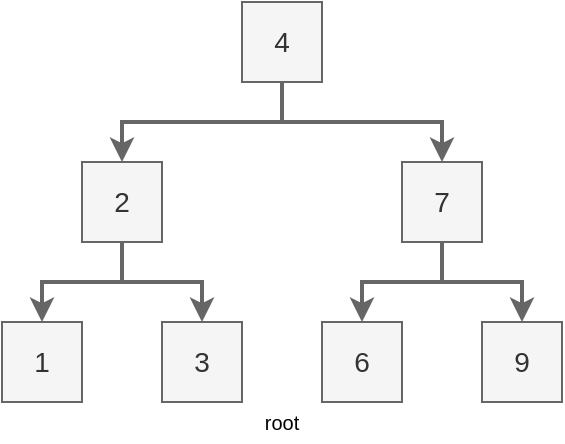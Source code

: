 <mxfile version="26.0.16" pages="3">
  <diagram name="1" id="raGk_D8FTLXwgUmbc4jt">
    <mxGraphModel dx="1430" dy="849" grid="1" gridSize="10" guides="1" tooltips="1" connect="1" arrows="1" fold="1" page="1" pageScale="1" pageWidth="360" pageHeight="300" math="0" shadow="0">
      <root>
        <mxCell id="0" />
        <mxCell id="1" parent="0" />
        <mxCell id="jTd84X1G22GfpIwI3Wmg-1" style="edgeStyle=orthogonalEdgeStyle;rounded=0;orthogonalLoop=1;jettySize=auto;html=1;exitX=0.5;exitY=1;exitDx=0;exitDy=0;entryX=0.5;entryY=0;entryDx=0;entryDy=0;fillColor=#f5f5f5;strokeColor=#666666;strokeWidth=2;" parent="1" source="zCmTgFsGxIaxcytd8qIg-1" target="zCmTgFsGxIaxcytd8qIg-2" edge="1">
          <mxGeometry relative="1" as="geometry" />
        </mxCell>
        <mxCell id="zCmTgFsGxIaxcytd8qIg-1" value="4" style="text;html=1;align=center;verticalAlign=middle;whiteSpace=wrap;rounded=0;fillColor=#f5f5f5;strokeColor=#666666;fontSize=14;fontColor=#333333;" parent="1" vertex="1">
          <mxGeometry x="160" y="40" width="40" height="40" as="geometry" />
        </mxCell>
        <mxCell id="zCmTgFsGxIaxcytd8qIg-2" value="2" style="text;html=1;align=center;verticalAlign=middle;whiteSpace=wrap;rounded=0;fillColor=#f5f5f5;strokeColor=#666666;fontSize=14;fontColor=#333333;" parent="1" vertex="1">
          <mxGeometry x="80" y="120" width="40" height="40" as="geometry" />
        </mxCell>
        <mxCell id="AQBsLTuEEX6UYwU5JBV7-1" value="root" style="text;html=1;align=center;verticalAlign=middle;whiteSpace=wrap;rounded=0;fontSize=10;" parent="1" vertex="1">
          <mxGeometry x="40" y="240" width="280" height="20" as="geometry" />
        </mxCell>
        <mxCell id="E9gE2jjxxqpunMG1cZJe-3" value="1" style="text;html=1;align=center;verticalAlign=middle;whiteSpace=wrap;rounded=0;fillColor=#f5f5f5;strokeColor=#666666;fontSize=14;fontColor=#333333;" vertex="1" parent="1">
          <mxGeometry x="40" y="200" width="40" height="40" as="geometry" />
        </mxCell>
        <mxCell id="E9gE2jjxxqpunMG1cZJe-4" style="edgeStyle=orthogonalEdgeStyle;rounded=0;orthogonalLoop=1;jettySize=auto;html=1;exitX=0.5;exitY=1;exitDx=0;exitDy=0;entryX=0.5;entryY=0;entryDx=0;entryDy=0;fillColor=#f5f5f5;strokeColor=#666666;strokeWidth=2;" edge="1" parent="1" source="zCmTgFsGxIaxcytd8qIg-2" target="E9gE2jjxxqpunMG1cZJe-3">
          <mxGeometry relative="1" as="geometry">
            <mxPoint x="150" y="90" as="sourcePoint" />
            <mxPoint x="110" y="130" as="targetPoint" />
          </mxGeometry>
        </mxCell>
        <mxCell id="E9gE2jjxxqpunMG1cZJe-5" value="3" style="text;html=1;align=center;verticalAlign=middle;whiteSpace=wrap;rounded=0;fillColor=#f5f5f5;strokeColor=#666666;fontSize=14;fontColor=#333333;" vertex="1" parent="1">
          <mxGeometry x="120" y="200" width="40" height="40" as="geometry" />
        </mxCell>
        <mxCell id="E9gE2jjxxqpunMG1cZJe-7" style="edgeStyle=orthogonalEdgeStyle;rounded=0;orthogonalLoop=1;jettySize=auto;html=1;exitX=0.5;exitY=1;exitDx=0;exitDy=0;entryX=0.5;entryY=0;entryDx=0;entryDy=0;fillColor=#f5f5f5;strokeColor=#666666;strokeWidth=2;" edge="1" parent="1" source="zCmTgFsGxIaxcytd8qIg-2" target="E9gE2jjxxqpunMG1cZJe-5">
          <mxGeometry relative="1" as="geometry">
            <mxPoint x="110" y="170" as="sourcePoint" />
            <mxPoint x="70" y="210" as="targetPoint" />
          </mxGeometry>
        </mxCell>
        <mxCell id="E9gE2jjxxqpunMG1cZJe-8" value="7" style="text;html=1;align=center;verticalAlign=middle;whiteSpace=wrap;rounded=0;fillColor=#f5f5f5;strokeColor=#666666;fontSize=14;fontColor=#333333;" vertex="1" parent="1">
          <mxGeometry x="240" y="120" width="40" height="40" as="geometry" />
        </mxCell>
        <mxCell id="E9gE2jjxxqpunMG1cZJe-9" value="6" style="text;html=1;align=center;verticalAlign=middle;whiteSpace=wrap;rounded=0;fillColor=#f5f5f5;strokeColor=#666666;fontSize=14;fontColor=#333333;" vertex="1" parent="1">
          <mxGeometry x="200" y="200" width="40" height="40" as="geometry" />
        </mxCell>
        <mxCell id="E9gE2jjxxqpunMG1cZJe-10" style="edgeStyle=orthogonalEdgeStyle;rounded=0;orthogonalLoop=1;jettySize=auto;html=1;exitX=0.5;exitY=1;exitDx=0;exitDy=0;entryX=0.5;entryY=0;entryDx=0;entryDy=0;fillColor=#f5f5f5;strokeColor=#666666;strokeWidth=2;" edge="1" parent="1" source="E9gE2jjxxqpunMG1cZJe-8" target="E9gE2jjxxqpunMG1cZJe-9">
          <mxGeometry relative="1" as="geometry">
            <mxPoint x="310" y="90" as="sourcePoint" />
            <mxPoint x="270" y="130" as="targetPoint" />
          </mxGeometry>
        </mxCell>
        <mxCell id="E9gE2jjxxqpunMG1cZJe-11" value="9" style="text;html=1;align=center;verticalAlign=middle;whiteSpace=wrap;rounded=0;fillColor=#f5f5f5;strokeColor=#666666;fontSize=14;fontColor=#333333;" vertex="1" parent="1">
          <mxGeometry x="280" y="200" width="40" height="40" as="geometry" />
        </mxCell>
        <mxCell id="E9gE2jjxxqpunMG1cZJe-12" style="edgeStyle=orthogonalEdgeStyle;rounded=0;orthogonalLoop=1;jettySize=auto;html=1;exitX=0.5;exitY=1;exitDx=0;exitDy=0;entryX=0.5;entryY=0;entryDx=0;entryDy=0;fillColor=#f5f5f5;strokeColor=#666666;strokeWidth=2;" edge="1" parent="1" source="E9gE2jjxxqpunMG1cZJe-8" target="E9gE2jjxxqpunMG1cZJe-11">
          <mxGeometry relative="1" as="geometry">
            <mxPoint x="270" y="170" as="sourcePoint" />
            <mxPoint x="230" y="210" as="targetPoint" />
          </mxGeometry>
        </mxCell>
        <mxCell id="E9gE2jjxxqpunMG1cZJe-13" style="edgeStyle=orthogonalEdgeStyle;rounded=0;orthogonalLoop=1;jettySize=auto;html=1;exitX=0.5;exitY=1;exitDx=0;exitDy=0;entryX=0.5;entryY=0;entryDx=0;entryDy=0;fillColor=#f5f5f5;strokeColor=#666666;strokeWidth=2;" edge="1" parent="1" source="zCmTgFsGxIaxcytd8qIg-1" target="E9gE2jjxxqpunMG1cZJe-8">
          <mxGeometry relative="1" as="geometry">
            <mxPoint x="190" y="90" as="sourcePoint" />
            <mxPoint x="110" y="130" as="targetPoint" />
          </mxGeometry>
        </mxCell>
      </root>
    </mxGraphModel>
  </diagram>
  <diagram name="2" id="0tGYRLF1TkrBgiiaX9UF">
    <mxGraphModel dx="830" dy="492" grid="1" gridSize="10" guides="1" tooltips="1" connect="1" arrows="1" fold="1" page="1" pageScale="1" pageWidth="360" pageHeight="300" math="0" shadow="0">
      <root>
        <mxCell id="UrXjtaEe-T122VVHpTyC-0" />
        <mxCell id="UrXjtaEe-T122VVHpTyC-1" parent="UrXjtaEe-T122VVHpTyC-0" />
        <mxCell id="UrXjtaEe-T122VVHpTyC-2" style="edgeStyle=orthogonalEdgeStyle;rounded=0;orthogonalLoop=1;jettySize=auto;html=1;exitX=0.5;exitY=1;exitDx=0;exitDy=0;entryX=0.5;entryY=0;entryDx=0;entryDy=0;fillColor=#f5f5f5;strokeColor=#666666;strokeWidth=2;" edge="1" parent="UrXjtaEe-T122VVHpTyC-1" source="UrXjtaEe-T122VVHpTyC-3" target="UrXjtaEe-T122VVHpTyC-4">
          <mxGeometry relative="1" as="geometry" />
        </mxCell>
        <mxCell id="UrXjtaEe-T122VVHpTyC-3" value="4" style="text;html=1;align=center;verticalAlign=middle;whiteSpace=wrap;rounded=0;fillColor=#f5f5f5;strokeColor=#666666;fontSize=14;fontColor=#333333;" vertex="1" parent="UrXjtaEe-T122VVHpTyC-1">
          <mxGeometry x="160" y="40" width="40" height="40" as="geometry" />
        </mxCell>
        <mxCell id="UrXjtaEe-T122VVHpTyC-4" value="2" style="text;html=1;align=center;verticalAlign=middle;whiteSpace=wrap;rounded=0;fillColor=#f5f5f5;strokeColor=#666666;fontSize=14;fontColor=#333333;" vertex="1" parent="UrXjtaEe-T122VVHpTyC-1">
          <mxGeometry x="80" y="120" width="40" height="40" as="geometry" />
        </mxCell>
        <mxCell id="UrXjtaEe-T122VVHpTyC-5" value="root" style="text;html=1;align=center;verticalAlign=middle;whiteSpace=wrap;rounded=0;fontSize=10;" vertex="1" parent="UrXjtaEe-T122VVHpTyC-1">
          <mxGeometry x="40" y="240" width="280" height="20" as="geometry" />
        </mxCell>
        <mxCell id="UrXjtaEe-T122VVHpTyC-6" value="1" style="text;html=1;align=center;verticalAlign=middle;whiteSpace=wrap;rounded=0;fillColor=#d5e8d4;strokeColor=#82b366;fontSize=14;fontColor=#333333;" vertex="1" parent="UrXjtaEe-T122VVHpTyC-1">
          <mxGeometry x="120" y="200" width="40" height="40" as="geometry" />
        </mxCell>
        <mxCell id="UrXjtaEe-T122VVHpTyC-7" style="edgeStyle=orthogonalEdgeStyle;rounded=0;orthogonalLoop=1;jettySize=auto;html=1;exitX=0.5;exitY=1;exitDx=0;exitDy=0;entryX=0.5;entryY=0;entryDx=0;entryDy=0;fillColor=#f5f5f5;strokeColor=#666666;strokeWidth=2;" edge="1" parent="UrXjtaEe-T122VVHpTyC-1" source="UrXjtaEe-T122VVHpTyC-4" target="UrXjtaEe-T122VVHpTyC-6">
          <mxGeometry relative="1" as="geometry">
            <mxPoint x="150" y="90" as="sourcePoint" />
            <mxPoint x="110" y="130" as="targetPoint" />
          </mxGeometry>
        </mxCell>
        <mxCell id="UrXjtaEe-T122VVHpTyC-8" value="3" style="text;html=1;align=center;verticalAlign=middle;whiteSpace=wrap;rounded=0;fillColor=#dae8fc;strokeColor=#6c8ebf;fontSize=14;fontColor=#333333;" vertex="1" parent="UrXjtaEe-T122VVHpTyC-1">
          <mxGeometry x="40" y="200" width="40" height="40" as="geometry" />
        </mxCell>
        <mxCell id="UrXjtaEe-T122VVHpTyC-9" style="edgeStyle=orthogonalEdgeStyle;rounded=0;orthogonalLoop=1;jettySize=auto;html=1;exitX=0.5;exitY=1;exitDx=0;exitDy=0;entryX=0.5;entryY=0;entryDx=0;entryDy=0;fillColor=#f5f5f5;strokeColor=#666666;strokeWidth=2;" edge="1" parent="UrXjtaEe-T122VVHpTyC-1" source="UrXjtaEe-T122VVHpTyC-4" target="UrXjtaEe-T122VVHpTyC-8">
          <mxGeometry relative="1" as="geometry">
            <mxPoint x="110" y="170" as="sourcePoint" />
            <mxPoint x="70" y="210" as="targetPoint" />
          </mxGeometry>
        </mxCell>
        <mxCell id="UrXjtaEe-T122VVHpTyC-10" value="7" style="text;html=1;align=center;verticalAlign=middle;whiteSpace=wrap;rounded=0;fillColor=#f5f5f5;strokeColor=#666666;fontSize=14;fontColor=#333333;" vertex="1" parent="UrXjtaEe-T122VVHpTyC-1">
          <mxGeometry x="240" y="120" width="40" height="40" as="geometry" />
        </mxCell>
        <mxCell id="UrXjtaEe-T122VVHpTyC-11" value="6" style="text;html=1;align=center;verticalAlign=middle;whiteSpace=wrap;rounded=0;fillColor=#d5e8d4;strokeColor=#82b366;fontSize=14;fontColor=#333333;" vertex="1" parent="UrXjtaEe-T122VVHpTyC-1">
          <mxGeometry x="280" y="200" width="40" height="40" as="geometry" />
        </mxCell>
        <mxCell id="UrXjtaEe-T122VVHpTyC-12" style="edgeStyle=orthogonalEdgeStyle;rounded=0;orthogonalLoop=1;jettySize=auto;html=1;exitX=0.5;exitY=1;exitDx=0;exitDy=0;entryX=0.5;entryY=0;entryDx=0;entryDy=0;fillColor=#f5f5f5;strokeColor=#666666;strokeWidth=2;" edge="1" parent="UrXjtaEe-T122VVHpTyC-1" source="UrXjtaEe-T122VVHpTyC-10" target="UrXjtaEe-T122VVHpTyC-11">
          <mxGeometry relative="1" as="geometry">
            <mxPoint x="310" y="90" as="sourcePoint" />
            <mxPoint x="270" y="130" as="targetPoint" />
          </mxGeometry>
        </mxCell>
        <mxCell id="UrXjtaEe-T122VVHpTyC-13" value="9" style="text;html=1;align=center;verticalAlign=middle;whiteSpace=wrap;rounded=0;fillColor=#dae8fc;strokeColor=#6c8ebf;fontSize=14;fontColor=#333333;" vertex="1" parent="UrXjtaEe-T122VVHpTyC-1">
          <mxGeometry x="200" y="200" width="40" height="40" as="geometry" />
        </mxCell>
        <mxCell id="UrXjtaEe-T122VVHpTyC-14" style="edgeStyle=orthogonalEdgeStyle;rounded=0;orthogonalLoop=1;jettySize=auto;html=1;exitX=0.5;exitY=1;exitDx=0;exitDy=0;entryX=0.5;entryY=0;entryDx=0;entryDy=0;fillColor=#f5f5f5;strokeColor=#666666;strokeWidth=2;" edge="1" parent="UrXjtaEe-T122VVHpTyC-1" source="UrXjtaEe-T122VVHpTyC-10" target="UrXjtaEe-T122VVHpTyC-13">
          <mxGeometry relative="1" as="geometry">
            <mxPoint x="270" y="170" as="sourcePoint" />
            <mxPoint x="230" y="210" as="targetPoint" />
          </mxGeometry>
        </mxCell>
        <mxCell id="UrXjtaEe-T122VVHpTyC-15" style="edgeStyle=orthogonalEdgeStyle;rounded=0;orthogonalLoop=1;jettySize=auto;html=1;exitX=0.5;exitY=1;exitDx=0;exitDy=0;entryX=0.5;entryY=0;entryDx=0;entryDy=0;fillColor=#f5f5f5;strokeColor=#666666;strokeWidth=2;" edge="1" parent="UrXjtaEe-T122VVHpTyC-1" source="UrXjtaEe-T122VVHpTyC-3" target="UrXjtaEe-T122VVHpTyC-10">
          <mxGeometry relative="1" as="geometry">
            <mxPoint x="190" y="90" as="sourcePoint" />
            <mxPoint x="110" y="130" as="targetPoint" />
          </mxGeometry>
        </mxCell>
      </root>
    </mxGraphModel>
  </diagram>
  <diagram name="3" id="jfz3ccuEGsy5jU1UfAuq">
    <mxGraphModel dx="830" dy="492" grid="1" gridSize="10" guides="1" tooltips="1" connect="1" arrows="1" fold="1" page="1" pageScale="1" pageWidth="360" pageHeight="300" math="0" shadow="0">
      <root>
        <mxCell id="LWNOtdF4HL2L8jijT0dv-0" />
        <mxCell id="LWNOtdF4HL2L8jijT0dv-1" parent="LWNOtdF4HL2L8jijT0dv-0" />
        <mxCell id="LWNOtdF4HL2L8jijT0dv-2" style="edgeStyle=orthogonalEdgeStyle;rounded=0;orthogonalLoop=1;jettySize=auto;html=1;exitX=0.5;exitY=1;exitDx=0;exitDy=0;entryX=0.5;entryY=0;entryDx=0;entryDy=0;fillColor=#f5f5f5;strokeColor=#666666;strokeWidth=2;" edge="1" parent="LWNOtdF4HL2L8jijT0dv-1" source="LWNOtdF4HL2L8jijT0dv-3" target="LWNOtdF4HL2L8jijT0dv-4">
          <mxGeometry relative="1" as="geometry" />
        </mxCell>
        <mxCell id="LWNOtdF4HL2L8jijT0dv-3" value="4" style="text;html=1;align=center;verticalAlign=middle;whiteSpace=wrap;rounded=0;fillColor=#f5f5f5;strokeColor=#666666;fontSize=14;fontColor=#333333;" vertex="1" parent="LWNOtdF4HL2L8jijT0dv-1">
          <mxGeometry x="160" y="40" width="40" height="40" as="geometry" />
        </mxCell>
        <mxCell id="LWNOtdF4HL2L8jijT0dv-4" value="7" style="text;html=1;align=center;verticalAlign=middle;whiteSpace=wrap;rounded=0;fillColor=#dae8fc;strokeColor=#6c8ebf;fontSize=14;fontColor=#333333;" vertex="1" parent="LWNOtdF4HL2L8jijT0dv-1">
          <mxGeometry x="80" y="120" width="40" height="40" as="geometry" />
        </mxCell>
        <mxCell id="LWNOtdF4HL2L8jijT0dv-5" value="root" style="text;html=1;align=center;verticalAlign=middle;whiteSpace=wrap;rounded=0;fontSize=10;" vertex="1" parent="LWNOtdF4HL2L8jijT0dv-1">
          <mxGeometry x="40" y="240" width="280" height="20" as="geometry" />
        </mxCell>
        <mxCell id="LWNOtdF4HL2L8jijT0dv-6" value="6" style="text;html=1;align=center;verticalAlign=middle;whiteSpace=wrap;rounded=0;fillColor=#dae8fc;strokeColor=#6c8ebf;fontSize=14;fontColor=#333333;" vertex="1" parent="LWNOtdF4HL2L8jijT0dv-1">
          <mxGeometry x="120" y="200" width="40" height="40" as="geometry" />
        </mxCell>
        <mxCell id="LWNOtdF4HL2L8jijT0dv-7" style="edgeStyle=orthogonalEdgeStyle;rounded=0;orthogonalLoop=1;jettySize=auto;html=1;exitX=0.5;exitY=1;exitDx=0;exitDy=0;entryX=0.5;entryY=0;entryDx=0;entryDy=0;fillColor=#f5f5f5;strokeColor=#666666;strokeWidth=2;" edge="1" parent="LWNOtdF4HL2L8jijT0dv-1" source="LWNOtdF4HL2L8jijT0dv-4" target="LWNOtdF4HL2L8jijT0dv-6">
          <mxGeometry relative="1" as="geometry">
            <mxPoint x="150" y="90" as="sourcePoint" />
            <mxPoint x="110" y="130" as="targetPoint" />
          </mxGeometry>
        </mxCell>
        <mxCell id="LWNOtdF4HL2L8jijT0dv-8" value="9" style="text;html=1;align=center;verticalAlign=middle;whiteSpace=wrap;rounded=0;fillColor=#dae8fc;strokeColor=#6c8ebf;fontSize=14;fontColor=#333333;" vertex="1" parent="LWNOtdF4HL2L8jijT0dv-1">
          <mxGeometry x="40" y="200" width="40" height="40" as="geometry" />
        </mxCell>
        <mxCell id="LWNOtdF4HL2L8jijT0dv-9" style="edgeStyle=orthogonalEdgeStyle;rounded=0;orthogonalLoop=1;jettySize=auto;html=1;exitX=0.5;exitY=1;exitDx=0;exitDy=0;entryX=0.5;entryY=0;entryDx=0;entryDy=0;fillColor=#f5f5f5;strokeColor=#666666;strokeWidth=2;" edge="1" parent="LWNOtdF4HL2L8jijT0dv-1" source="LWNOtdF4HL2L8jijT0dv-4" target="LWNOtdF4HL2L8jijT0dv-8">
          <mxGeometry relative="1" as="geometry">
            <mxPoint x="110" y="170" as="sourcePoint" />
            <mxPoint x="70" y="210" as="targetPoint" />
          </mxGeometry>
        </mxCell>
        <mxCell id="LWNOtdF4HL2L8jijT0dv-10" value="2" style="text;html=1;align=center;verticalAlign=middle;whiteSpace=wrap;rounded=0;fillColor=#d5e8d4;strokeColor=#82b366;fontSize=14;fontColor=#333333;" vertex="1" parent="LWNOtdF4HL2L8jijT0dv-1">
          <mxGeometry x="240" y="120" width="40" height="40" as="geometry" />
        </mxCell>
        <mxCell id="LWNOtdF4HL2L8jijT0dv-11" value="1" style="text;html=1;align=center;verticalAlign=middle;whiteSpace=wrap;rounded=0;fillColor=#d5e8d4;strokeColor=#82b366;fontSize=14;fontColor=#333333;" vertex="1" parent="LWNOtdF4HL2L8jijT0dv-1">
          <mxGeometry x="280" y="200" width="40" height="40" as="geometry" />
        </mxCell>
        <mxCell id="LWNOtdF4HL2L8jijT0dv-12" style="edgeStyle=orthogonalEdgeStyle;rounded=0;orthogonalLoop=1;jettySize=auto;html=1;exitX=0.5;exitY=1;exitDx=0;exitDy=0;entryX=0.5;entryY=0;entryDx=0;entryDy=0;fillColor=#f5f5f5;strokeColor=#666666;strokeWidth=2;" edge="1" parent="LWNOtdF4HL2L8jijT0dv-1" source="LWNOtdF4HL2L8jijT0dv-10" target="LWNOtdF4HL2L8jijT0dv-11">
          <mxGeometry relative="1" as="geometry">
            <mxPoint x="310" y="90" as="sourcePoint" />
            <mxPoint x="270" y="130" as="targetPoint" />
          </mxGeometry>
        </mxCell>
        <mxCell id="LWNOtdF4HL2L8jijT0dv-13" value="3" style="text;html=1;align=center;verticalAlign=middle;whiteSpace=wrap;rounded=0;fillColor=#d5e8d4;strokeColor=#82b366;fontSize=14;fontColor=#333333;" vertex="1" parent="LWNOtdF4HL2L8jijT0dv-1">
          <mxGeometry x="200" y="200" width="40" height="40" as="geometry" />
        </mxCell>
        <mxCell id="LWNOtdF4HL2L8jijT0dv-14" style="edgeStyle=orthogonalEdgeStyle;rounded=0;orthogonalLoop=1;jettySize=auto;html=1;exitX=0.5;exitY=1;exitDx=0;exitDy=0;entryX=0.5;entryY=0;entryDx=0;entryDy=0;fillColor=#f5f5f5;strokeColor=#666666;strokeWidth=2;" edge="1" parent="LWNOtdF4HL2L8jijT0dv-1" source="LWNOtdF4HL2L8jijT0dv-10" target="LWNOtdF4HL2L8jijT0dv-13">
          <mxGeometry relative="1" as="geometry">
            <mxPoint x="270" y="170" as="sourcePoint" />
            <mxPoint x="230" y="210" as="targetPoint" />
          </mxGeometry>
        </mxCell>
        <mxCell id="LWNOtdF4HL2L8jijT0dv-15" style="edgeStyle=orthogonalEdgeStyle;rounded=0;orthogonalLoop=1;jettySize=auto;html=1;exitX=0.5;exitY=1;exitDx=0;exitDy=0;entryX=0.5;entryY=0;entryDx=0;entryDy=0;fillColor=#f5f5f5;strokeColor=#666666;strokeWidth=2;" edge="1" parent="LWNOtdF4HL2L8jijT0dv-1" source="LWNOtdF4HL2L8jijT0dv-3" target="LWNOtdF4HL2L8jijT0dv-10">
          <mxGeometry relative="1" as="geometry">
            <mxPoint x="190" y="90" as="sourcePoint" />
            <mxPoint x="110" y="130" as="targetPoint" />
          </mxGeometry>
        </mxCell>
      </root>
    </mxGraphModel>
  </diagram>
</mxfile>
